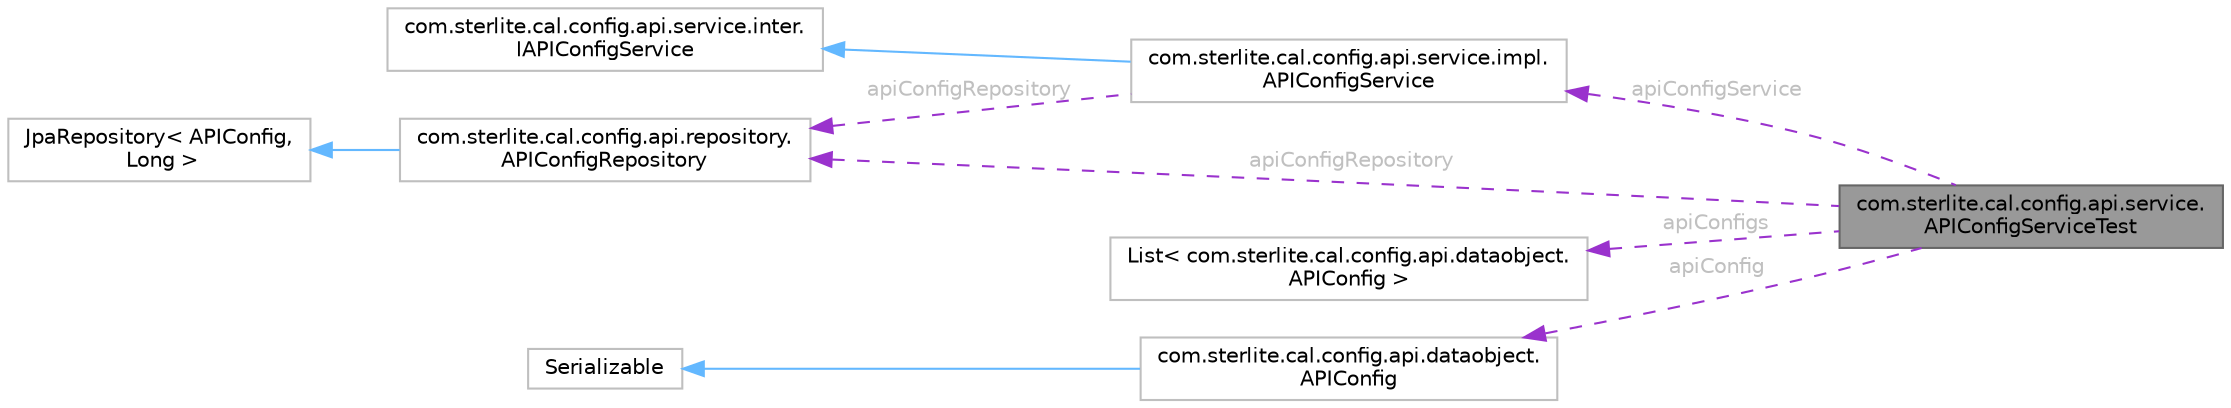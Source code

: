 digraph "com.sterlite.cal.config.api.service.APIConfigServiceTest"
{
 // LATEX_PDF_SIZE
  bgcolor="transparent";
  edge [fontname=Helvetica,fontsize=10,labelfontname=Helvetica,labelfontsize=10];
  node [fontname=Helvetica,fontsize=10,shape=box,height=0.2,width=0.4];
  rankdir="LR";
  Node1 [id="Node000001",label="com.sterlite.cal.config.api.service.\lAPIConfigServiceTest",height=0.2,width=0.4,color="gray40", fillcolor="grey60", style="filled", fontcolor="black",tooltip=" "];
  Node2 -> Node1 [id="edge1_Node000001_Node000002",dir="back",color="darkorchid3",style="dashed",tooltip=" ",label=" apiConfigService",fontcolor="grey" ];
  Node2 [id="Node000002",label="com.sterlite.cal.config.api.service.impl.\lAPIConfigService",height=0.2,width=0.4,color="grey75", fillcolor="white", style="filled",URL="$classcom_1_1sterlite_1_1cal_1_1config_1_1api_1_1service_1_1impl_1_1_a_p_i_config_service.html",tooltip=" "];
  Node3 -> Node2 [id="edge2_Node000002_Node000003",dir="back",color="steelblue1",style="solid",tooltip=" "];
  Node3 [id="Node000003",label="com.sterlite.cal.config.api.service.inter.\lIAPIConfigService",height=0.2,width=0.4,color="grey75", fillcolor="white", style="filled",URL="$interfacecom_1_1sterlite_1_1cal_1_1config_1_1api_1_1service_1_1inter_1_1_i_a_p_i_config_service.html",tooltip=" "];
  Node4 -> Node2 [id="edge3_Node000002_Node000004",dir="back",color="darkorchid3",style="dashed",tooltip=" ",label=" apiConfigRepository",fontcolor="grey" ];
  Node4 [id="Node000004",label="com.sterlite.cal.config.api.repository.\lAPIConfigRepository",height=0.2,width=0.4,color="grey75", fillcolor="white", style="filled",URL="$interfacecom_1_1sterlite_1_1cal_1_1config_1_1api_1_1repository_1_1_a_p_i_config_repository.html",tooltip=" "];
  Node5 -> Node4 [id="edge4_Node000004_Node000005",dir="back",color="steelblue1",style="solid",tooltip=" "];
  Node5 [id="Node000005",label="JpaRepository\< APIConfig,\l Long \>",height=0.2,width=0.4,color="grey75", fillcolor="white", style="filled",tooltip=" "];
  Node4 -> Node1 [id="edge5_Node000001_Node000004",dir="back",color="darkorchid3",style="dashed",tooltip=" ",label=" apiConfigRepository",fontcolor="grey" ];
  Node6 -> Node1 [id="edge6_Node000001_Node000006",dir="back",color="darkorchid3",style="dashed",tooltip=" ",label=" apiConfigs",fontcolor="grey" ];
  Node6 [id="Node000006",label="List\< com.sterlite.cal.config.api.dataobject.\lAPIConfig \>",height=0.2,width=0.4,color="grey75", fillcolor="white", style="filled",tooltip=" "];
  Node7 -> Node1 [id="edge7_Node000001_Node000007",dir="back",color="darkorchid3",style="dashed",tooltip=" ",label=" apiConfig",fontcolor="grey" ];
  Node7 [id="Node000007",label="com.sterlite.cal.config.api.dataobject.\lAPIConfig",height=0.2,width=0.4,color="grey75", fillcolor="white", style="filled",URL="$classcom_1_1sterlite_1_1cal_1_1config_1_1api_1_1dataobject_1_1_a_p_i_config.html",tooltip=" "];
  Node8 -> Node7 [id="edge8_Node000007_Node000008",dir="back",color="steelblue1",style="solid",tooltip=" "];
  Node8 [id="Node000008",label="Serializable",height=0.2,width=0.4,color="grey75", fillcolor="white", style="filled",tooltip=" "];
}
